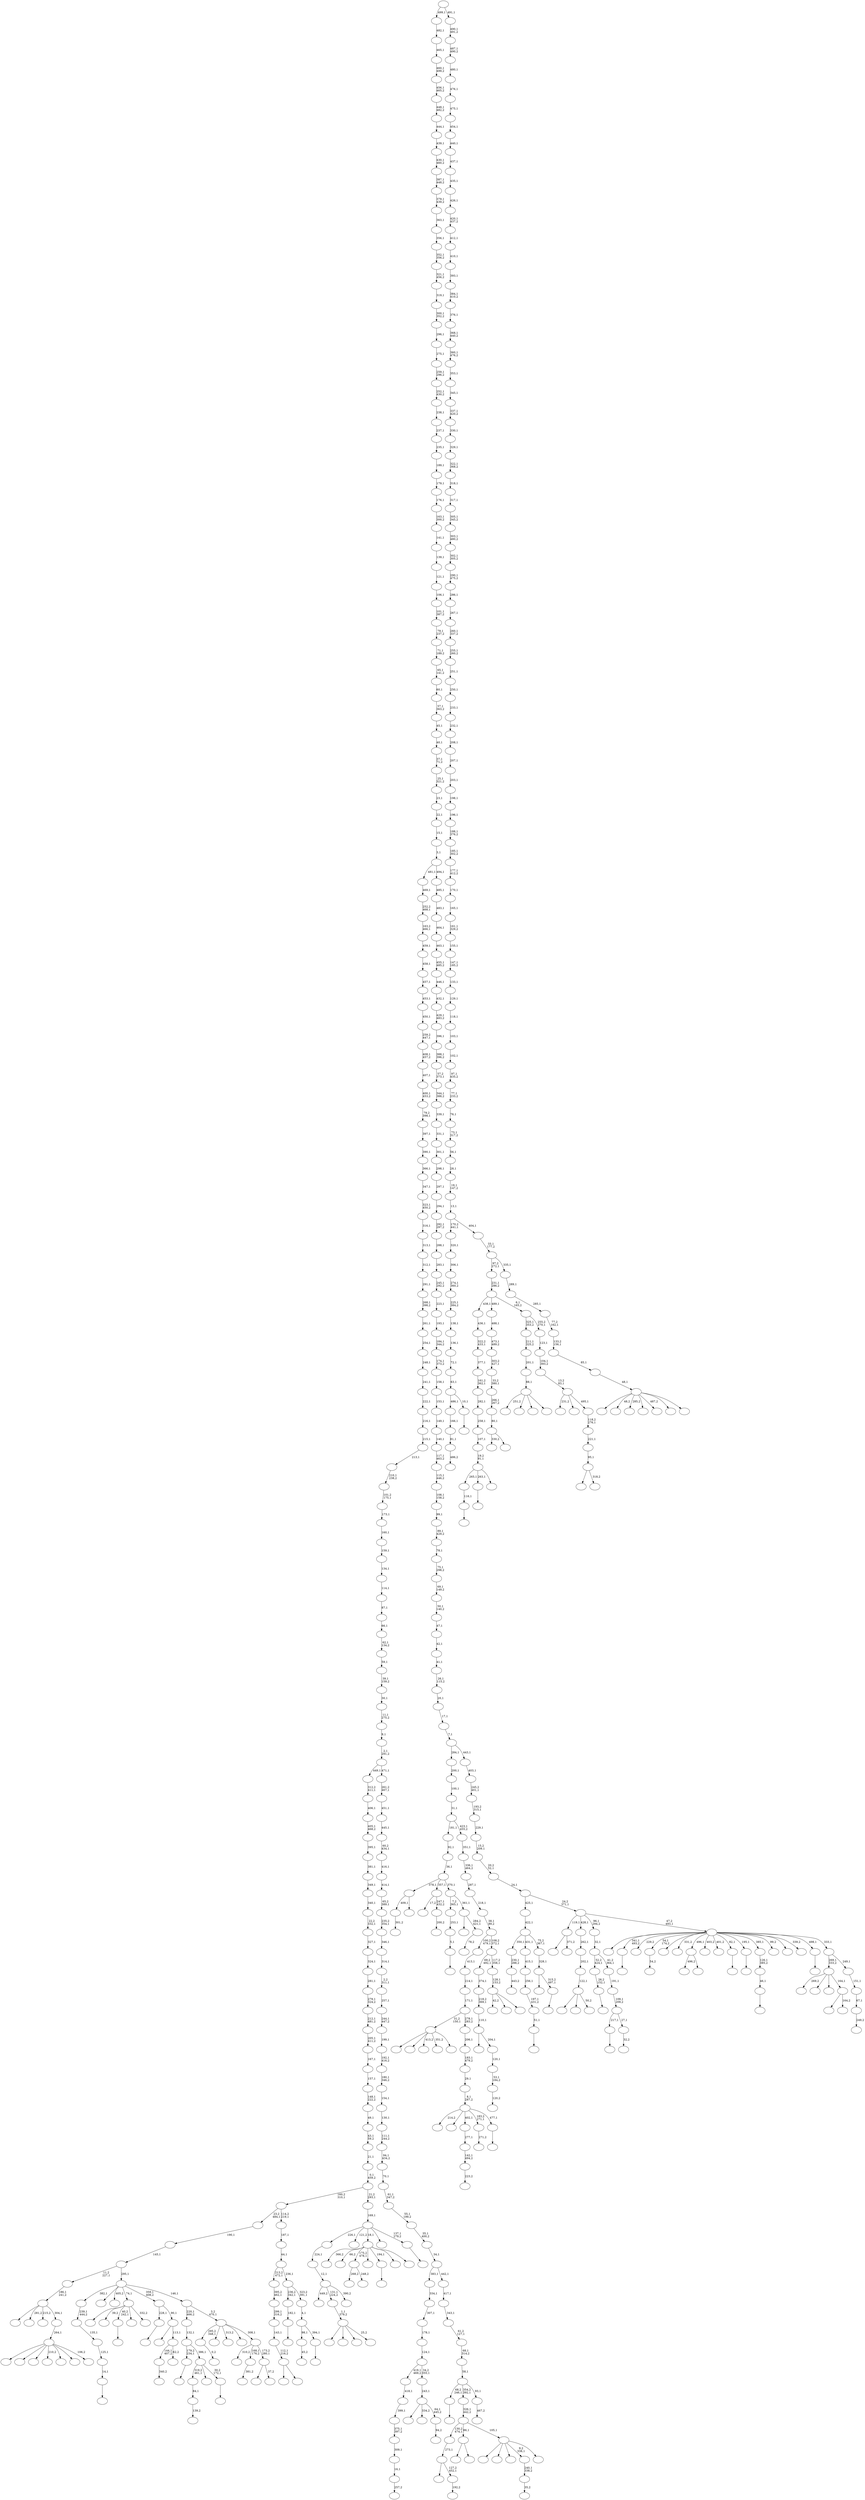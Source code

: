 digraph T {
	650 [label=""]
	649 [label=""]
	648 [label=""]
	647 [label=""]
	646 [label=""]
	645 [label=""]
	644 [label=""]
	643 [label=""]
	642 [label=""]
	641 [label=""]
	640 [label=""]
	639 [label=""]
	638 [label=""]
	637 [label=""]
	636 [label=""]
	635 [label=""]
	634 [label=""]
	633 [label=""]
	632 [label=""]
	631 [label=""]
	630 [label=""]
	629 [label=""]
	628 [label=""]
	627 [label=""]
	626 [label=""]
	625 [label=""]
	624 [label=""]
	623 [label=""]
	622 [label=""]
	621 [label=""]
	620 [label=""]
	619 [label=""]
	618 [label=""]
	617 [label=""]
	616 [label=""]
	615 [label=""]
	614 [label=""]
	613 [label=""]
	612 [label=""]
	611 [label=""]
	610 [label=""]
	609 [label=""]
	608 [label=""]
	607 [label=""]
	606 [label=""]
	605 [label=""]
	604 [label=""]
	603 [label=""]
	602 [label=""]
	601 [label=""]
	600 [label=""]
	599 [label=""]
	598 [label=""]
	597 [label=""]
	596 [label=""]
	595 [label=""]
	594 [label=""]
	593 [label=""]
	592 [label=""]
	591 [label=""]
	590 [label=""]
	589 [label=""]
	588 [label=""]
	587 [label=""]
	586 [label=""]
	585 [label=""]
	584 [label=""]
	583 [label=""]
	582 [label=""]
	581 [label=""]
	580 [label=""]
	579 [label=""]
	578 [label=""]
	577 [label=""]
	576 [label=""]
	575 [label=""]
	574 [label=""]
	573 [label=""]
	572 [label=""]
	571 [label=""]
	570 [label=""]
	569 [label=""]
	568 [label=""]
	567 [label=""]
	566 [label=""]
	565 [label=""]
	564 [label=""]
	563 [label=""]
	562 [label=""]
	561 [label=""]
	560 [label=""]
	559 [label=""]
	558 [label=""]
	557 [label=""]
	556 [label=""]
	555 [label=""]
	554 [label=""]
	553 [label=""]
	552 [label=""]
	551 [label=""]
	550 [label=""]
	549 [label=""]
	548 [label=""]
	547 [label=""]
	546 [label=""]
	545 [label=""]
	544 [label=""]
	543 [label=""]
	542 [label=""]
	541 [label=""]
	540 [label=""]
	539 [label=""]
	538 [label=""]
	537 [label=""]
	536 [label=""]
	535 [label=""]
	534 [label=""]
	533 [label=""]
	532 [label=""]
	531 [label=""]
	530 [label=""]
	529 [label=""]
	528 [label=""]
	527 [label=""]
	526 [label=""]
	525 [label=""]
	524 [label=""]
	523 [label=""]
	522 [label=""]
	521 [label=""]
	520 [label=""]
	519 [label=""]
	518 [label=""]
	517 [label=""]
	516 [label=""]
	515 [label=""]
	514 [label=""]
	513 [label=""]
	512 [label=""]
	511 [label=""]
	510 [label=""]
	509 [label=""]
	508 [label=""]
	507 [label=""]
	506 [label=""]
	505 [label=""]
	504 [label=""]
	503 [label=""]
	502 [label=""]
	501 [label=""]
	500 [label=""]
	499 [label=""]
	498 [label=""]
	497 [label=""]
	496 [label=""]
	495 [label=""]
	494 [label=""]
	493 [label=""]
	492 [label=""]
	491 [label=""]
	490 [label=""]
	489 [label=""]
	488 [label=""]
	487 [label=""]
	486 [label=""]
	485 [label=""]
	484 [label=""]
	483 [label=""]
	482 [label=""]
	481 [label=""]
	480 [label=""]
	479 [label=""]
	478 [label=""]
	477 [label=""]
	476 [label=""]
	475 [label=""]
	474 [label=""]
	473 [label=""]
	472 [label=""]
	471 [label=""]
	470 [label=""]
	469 [label=""]
	468 [label=""]
	467 [label=""]
	466 [label=""]
	465 [label=""]
	464 [label=""]
	463 [label=""]
	462 [label=""]
	461 [label=""]
	460 [label=""]
	459 [label=""]
	458 [label=""]
	457 [label=""]
	456 [label=""]
	455 [label=""]
	454 [label=""]
	453 [label=""]
	452 [label=""]
	451 [label=""]
	450 [label=""]
	449 [label=""]
	448 [label=""]
	447 [label=""]
	446 [label=""]
	445 [label=""]
	444 [label=""]
	443 [label=""]
	442 [label=""]
	441 [label=""]
	440 [label=""]
	439 [label=""]
	438 [label=""]
	437 [label=""]
	436 [label=""]
	435 [label=""]
	434 [label=""]
	433 [label=""]
	432 [label=""]
	431 [label=""]
	430 [label=""]
	429 [label=""]
	428 [label=""]
	427 [label=""]
	426 [label=""]
	425 [label=""]
	424 [label=""]
	423 [label=""]
	422 [label=""]
	421 [label=""]
	420 [label=""]
	419 [label=""]
	418 [label=""]
	417 [label=""]
	416 [label=""]
	415 [label=""]
	414 [label=""]
	413 [label=""]
	412 [label=""]
	411 [label=""]
	410 [label=""]
	409 [label=""]
	408 [label=""]
	407 [label=""]
	406 [label=""]
	405 [label=""]
	404 [label=""]
	403 [label=""]
	402 [label=""]
	401 [label=""]
	400 [label=""]
	399 [label=""]
	398 [label=""]
	397 [label=""]
	396 [label=""]
	395 [label=""]
	394 [label=""]
	393 [label=""]
	392 [label=""]
	391 [label=""]
	390 [label=""]
	389 [label=""]
	388 [label=""]
	387 [label=""]
	386 [label=""]
	385 [label=""]
	384 [label=""]
	383 [label=""]
	382 [label=""]
	381 [label=""]
	380 [label=""]
	379 [label=""]
	378 [label=""]
	377 [label=""]
	376 [label=""]
	375 [label=""]
	374 [label=""]
	373 [label=""]
	372 [label=""]
	371 [label=""]
	370 [label=""]
	369 [label=""]
	368 [label=""]
	367 [label=""]
	366 [label=""]
	365 [label=""]
	364 [label=""]
	363 [label=""]
	362 [label=""]
	361 [label=""]
	360 [label=""]
	359 [label=""]
	358 [label=""]
	357 [label=""]
	356 [label=""]
	355 [label=""]
	354 [label=""]
	353 [label=""]
	352 [label=""]
	351 [label=""]
	350 [label=""]
	349 [label=""]
	348 [label=""]
	347 [label=""]
	346 [label=""]
	345 [label=""]
	344 [label=""]
	343 [label=""]
	342 [label=""]
	341 [label=""]
	340 [label=""]
	339 [label=""]
	338 [label=""]
	337 [label=""]
	336 [label=""]
	335 [label=""]
	334 [label=""]
	333 [label=""]
	332 [label=""]
	331 [label=""]
	330 [label=""]
	329 [label=""]
	328 [label=""]
	327 [label=""]
	326 [label=""]
	325 [label=""]
	324 [label=""]
	323 [label=""]
	322 [label=""]
	321 [label=""]
	320 [label=""]
	319 [label=""]
	318 [label=""]
	317 [label=""]
	316 [label=""]
	315 [label=""]
	314 [label=""]
	313 [label=""]
	312 [label=""]
	311 [label=""]
	310 [label=""]
	309 [label=""]
	308 [label=""]
	307 [label=""]
	306 [label=""]
	305 [label=""]
	304 [label=""]
	303 [label=""]
	302 [label=""]
	301 [label=""]
	300 [label=""]
	299 [label=""]
	298 [label=""]
	297 [label=""]
	296 [label=""]
	295 [label=""]
	294 [label=""]
	293 [label=""]
	292 [label=""]
	291 [label=""]
	290 [label=""]
	289 [label=""]
	288 [label=""]
	287 [label=""]
	286 [label=""]
	285 [label=""]
	284 [label=""]
	283 [label=""]
	282 [label=""]
	281 [label=""]
	280 [label=""]
	279 [label=""]
	278 [label=""]
	277 [label=""]
	276 [label=""]
	275 [label=""]
	274 [label=""]
	273 [label=""]
	272 [label=""]
	271 [label=""]
	270 [label=""]
	269 [label=""]
	268 [label=""]
	267 [label=""]
	266 [label=""]
	265 [label=""]
	264 [label=""]
	263 [label=""]
	262 [label=""]
	261 [label=""]
	260 [label=""]
	259 [label=""]
	258 [label=""]
	257 [label=""]
	256 [label=""]
	255 [label=""]
	254 [label=""]
	253 [label=""]
	252 [label=""]
	251 [label=""]
	250 [label=""]
	249 [label=""]
	248 [label=""]
	247 [label=""]
	246 [label=""]
	245 [label=""]
	244 [label=""]
	243 [label=""]
	242 [label=""]
	241 [label=""]
	240 [label=""]
	239 [label=""]
	238 [label=""]
	237 [label=""]
	236 [label=""]
	235 [label=""]
	234 [label=""]
	233 [label=""]
	232 [label=""]
	231 [label=""]
	230 [label=""]
	229 [label=""]
	228 [label=""]
	227 [label=""]
	226 [label=""]
	225 [label=""]
	224 [label=""]
	223 [label=""]
	222 [label=""]
	221 [label=""]
	220 [label=""]
	219 [label=""]
	218 [label=""]
	217 [label=""]
	216 [label=""]
	215 [label=""]
	214 [label=""]
	213 [label=""]
	212 [label=""]
	211 [label=""]
	210 [label=""]
	209 [label=""]
	208 [label=""]
	207 [label=""]
	206 [label=""]
	205 [label=""]
	204 [label=""]
	203 [label=""]
	202 [label=""]
	201 [label=""]
	200 [label=""]
	199 [label=""]
	198 [label=""]
	197 [label=""]
	196 [label=""]
	195 [label=""]
	194 [label=""]
	193 [label=""]
	192 [label=""]
	191 [label=""]
	190 [label=""]
	189 [label=""]
	188 [label=""]
	187 [label=""]
	186 [label=""]
	185 [label=""]
	184 [label=""]
	183 [label=""]
	182 [label=""]
	181 [label=""]
	180 [label=""]
	179 [label=""]
	178 [label=""]
	177 [label=""]
	176 [label=""]
	175 [label=""]
	174 [label=""]
	173 [label=""]
	172 [label=""]
	171 [label=""]
	170 [label=""]
	169 [label=""]
	168 [label=""]
	167 [label=""]
	166 [label=""]
	165 [label=""]
	164 [label=""]
	163 [label=""]
	162 [label=""]
	161 [label=""]
	160 [label=""]
	159 [label=""]
	158 [label=""]
	157 [label=""]
	156 [label=""]
	155 [label=""]
	154 [label=""]
	153 [label=""]
	152 [label=""]
	151 [label=""]
	150 [label=""]
	149 [label=""]
	148 [label=""]
	147 [label=""]
	146 [label=""]
	145 [label=""]
	144 [label=""]
	143 [label=""]
	142 [label=""]
	141 [label=""]
	140 [label=""]
	139 [label=""]
	138 [label=""]
	137 [label=""]
	136 [label=""]
	135 [label=""]
	134 [label=""]
	133 [label=""]
	132 [label=""]
	131 [label=""]
	130 [label=""]
	129 [label=""]
	128 [label=""]
	127 [label=""]
	126 [label=""]
	125 [label=""]
	124 [label=""]
	123 [label=""]
	122 [label=""]
	121 [label=""]
	120 [label=""]
	119 [label=""]
	118 [label=""]
	117 [label=""]
	116 [label=""]
	115 [label=""]
	114 [label=""]
	113 [label=""]
	112 [label=""]
	111 [label=""]
	110 [label=""]
	109 [label=""]
	108 [label=""]
	107 [label=""]
	106 [label=""]
	105 [label=""]
	104 [label=""]
	103 [label=""]
	102 [label=""]
	101 [label=""]
	100 [label=""]
	99 [label=""]
	98 [label=""]
	97 [label=""]
	96 [label=""]
	95 [label=""]
	94 [label=""]
	93 [label=""]
	92 [label=""]
	91 [label=""]
	90 [label=""]
	89 [label=""]
	88 [label=""]
	87 [label=""]
	86 [label=""]
	85 [label=""]
	84 [label=""]
	83 [label=""]
	82 [label=""]
	81 [label=""]
	80 [label=""]
	79 [label=""]
	78 [label=""]
	77 [label=""]
	76 [label=""]
	75 [label=""]
	74 [label=""]
	73 [label=""]
	72 [label=""]
	71 [label=""]
	70 [label=""]
	69 [label=""]
	68 [label=""]
	67 [label=""]
	66 [label=""]
	65 [label=""]
	64 [label=""]
	63 [label=""]
	62 [label=""]
	61 [label=""]
	60 [label=""]
	59 [label=""]
	58 [label=""]
	57 [label=""]
	56 [label=""]
	55 [label=""]
	54 [label=""]
	53 [label=""]
	52 [label=""]
	51 [label=""]
	50 [label=""]
	49 [label=""]
	48 [label=""]
	47 [label=""]
	46 [label=""]
	45 [label=""]
	44 [label=""]
	43 [label=""]
	42 [label=""]
	41 [label=""]
	40 [label=""]
	39 [label=""]
	38 [label=""]
	37 [label=""]
	36 [label=""]
	35 [label=""]
	34 [label=""]
	33 [label=""]
	32 [label=""]
	31 [label=""]
	30 [label=""]
	29 [label=""]
	28 [label=""]
	27 [label=""]
	26 [label=""]
	25 [label=""]
	24 [label=""]
	23 [label=""]
	22 [label=""]
	21 [label=""]
	20 [label=""]
	19 [label=""]
	18 [label=""]
	17 [label=""]
	16 [label=""]
	15 [label=""]
	14 [label=""]
	13 [label=""]
	12 [label=""]
	11 [label=""]
	10 [label=""]
	9 [label=""]
	8 [label=""]
	7 [label=""]
	6 [label=""]
	5 [label=""]
	4 [label=""]
	3 [label=""]
	2 [label=""]
	1 [label=""]
	0 [label=""]
	648 -> 649 [label=""]
	645 -> 646 [label="301,2"]
	638 -> 639 [label="54,2"]
	633 -> 634 [label=""]
	632 -> 633 [label="116,1"]
	621 -> 622 [label="139,2"]
	620 -> 621 [label="84,1"]
	618 -> 619 [label=""]
	617 -> 618 [label="14,1"]
	616 -> 617 [label="125,1"]
	615 -> 616 [label="135,1"]
	614 -> 615 [label="239,1\n444,2"]
	612 -> 613 [label=""]
	606 -> 607 [label=""]
	605 -> 606 [label="5,1"]
	604 -> 605 [label="253,1"]
	600 -> 645 [label="409,1"]
	600 -> 601 [label=""]
	598 -> 631 [label="496,2"]
	598 -> 599 [label=""]
	593 -> 594 [label="0,2"]
	580 -> 581 [label=""]
	577 -> 578 [label="223,2"]
	576 -> 577 [label="142,1\n494,2"]
	575 -> 576 [label="277,1"]
	571 -> 572 [label="257,2"]
	570 -> 571 [label="16,1"]
	569 -> 570 [label="309,1"]
	568 -> 569 [label="375,1\n397,2"]
	567 -> 568 [label="399,1"]
	566 -> 567 [label="418,1"]
	560 -> 602 [label=""]
	560 -> 596 [label=""]
	560 -> 574 [label=""]
	560 -> 561 [label="25,2"]
	559 -> 560 [label="1,1\n379,2"]
	556 -> 557 [label=""]
	555 -> 556 [label="26,2\n152,1"]
	553 -> 610 [label=""]
	553 -> 554 [label="371,2"]
	549 -> 550 [label=""]
	545 -> 546 [label="443,2"]
	544 -> 545 [label="230,1\n288,2"]
	542 -> 543 [label=""]
	541 -> 542 [label="51,1"]
	540 -> 541 [label="197,1\n431,2"]
	539 -> 540 [label="256,1"]
	538 -> 539 [label="415,1"]
	536 -> 537 [label="192,2"]
	535 -> 597 [label=""]
	535 -> 536 [label="127,2\n452,1"]
	534 -> 535 [label="273,1"]
	531 -> 532 [label="486,2"]
	530 -> 531 [label="81,1"]
	529 -> 530 [label="166,1"]
	527 -> 528 [label="45,2"]
	524 -> 525 [label="381,2"]
	519 -> 632 [label="265,1"]
	519 -> 549 [label="263,1"]
	519 -> 520 [label=""]
	518 -> 519 [label="19,2\n91,1"]
	517 -> 518 [label="107,1"]
	516 -> 517 [label="258,1"]
	515 -> 516 [label="282,1"]
	514 -> 515 [label="161,2\n362,1"]
	513 -> 514 [label="377,1"]
	512 -> 513 [label="322,2\n433,1"]
	511 -> 512 [label="436,1"]
	508 -> 644 [label="268,2"]
	508 -> 509 [label="248,2"]
	506 -> 590 [label="330,2"]
	506 -> 507 [label=""]
	505 -> 506 [label="80,1"]
	504 -> 505 [label="266,1\n267,2"]
	503 -> 504 [label="33,2\n380,1"]
	502 -> 503 [label="303,2\n427,1"]
	501 -> 502 [label="473,1\n489,2"]
	500 -> 501 [label="488,1"]
	495 -> 496 [label=""]
	494 -> 548 [label=""]
	494 -> 495 [label="315,2\n497,1"]
	493 -> 494 [label="328,1"]
	492 -> 544 [label="350,1"]
	492 -> 538 [label="431,1"]
	492 -> 493 [label="75,2\n367,1"]
	491 -> 492 [label="422,1"]
	489 -> 490 [label=""]
	487 -> 637 [label="449,2"]
	487 -> 559 [label="131,1\n224,2"]
	487 -> 488 [label="390,2"]
	486 -> 487 [label="12,1"]
	485 -> 486 [label="224,1"]
	482 -> 483 [label="200,2"]
	481 -> 521 [label="17,2"]
	481 -> 482 [label="247,1\n432,2"]
	478 -> 479 [label=""]
	475 -> 476 [label=""]
	472 -> 473 [label=""]
	471 -> 472 [label="182,1"]
	469 -> 636 [label="251,2"]
	469 -> 523 [label=""]
	469 -> 474 [label=""]
	469 -> 470 [label=""]
	468 -> 469 [label="88,1"]
	467 -> 468 [label="201,1"]
	466 -> 467 [label="211,1\n325,2"]
	463 -> 464 [label=""]
	461 -> 462 [label=""]
	459 -> 460 [label=""]
	458 -> 459 [label="46,1"]
	457 -> 458 [label="126,1\n385,2"]
	454 -> 522 [label=""]
	454 -> 455 [label="318,2"]
	453 -> 454 [label="95,1"]
	452 -> 453 [label="221,1"]
	451 -> 452 [label="118,2\n276,1"]
	450 -> 588 [label="231,2"]
	450 -> 552 [label=""]
	450 -> 451 [label="495,1"]
	449 -> 450 [label="13,2\n83,1"]
	448 -> 449 [label="104,1\n393,2"]
	447 -> 448 [label="123,1"]
	446 -> 466 [label="325,1\n353,2"]
	446 -> 447 [label="255,2\n270,1"]
	445 -> 511 [label="438,1"]
	445 -> 500 [label="489,1"]
	445 -> 446 [label="6,1\n165,2"]
	444 -> 445 [label="231,1\n286,2"]
	442 -> 443 [label=""]
	440 -> 441 [label="94,2"]
	439 -> 609 [label=""]
	439 -> 583 [label="334,2"]
	439 -> 440 [label="64,1\n445,2"]
	438 -> 439 [label="243,1"]
	437 -> 566 [label="419,1\n469,2"]
	437 -> 438 [label="34,2\n355,1"]
	436 -> 437 [label="124,1"]
	435 -> 436 [label="178,1"]
	434 -> 435 [label="307,1"]
	433 -> 434 [label="334,1"]
	429 -> 629 [label=""]
	429 -> 499 [label=""]
	429 -> 430 [label="50,2"]
	428 -> 429 [label="122,1"]
	427 -> 428 [label="202,1"]
	426 -> 427 [label="262,1"]
	424 -> 425 [label="271,2"]
	421 -> 584 [label=""]
	421 -> 422 [label=""]
	418 -> 547 [label=""]
	418 -> 419 [label=""]
	417 -> 418 [label="112,1\n216,2"]
	416 -> 417 [label="143,1"]
	415 -> 416 [label="299,1\n316,2"]
	414 -> 415 [label="395,2\n462,1"]
	412 -> 413 [label="32,2"]
	411 -> 612 [label="217,1"]
	411 -> 412 [label="27,1"]
	410 -> 411 [label="109,1\n209,2"]
	409 -> 410 [label="191,1"]
	408 -> 555 [label="52,2\n424,1"]
	408 -> 409 [label="41,2\n364,1"]
	407 -> 408 [label="32,1"]
	405 -> 406 [label="35,2"]
	404 -> 405 [label="240,1\n338,2"]
	399 -> 400 [label="78,2"]
	398 -> 628 [label=""]
	398 -> 399 [label="284,2\n421,1"]
	397 -> 604 [label="7,2\n365,1"]
	397 -> 398 [label="361,1"]
	396 -> 600 [label="378,1"]
	396 -> 481 [label="357,1"]
	396 -> 397 [label="370,1"]
	395 -> 396 [label="36,1"]
	394 -> 395 [label="92,1"]
	386 -> 387 [label=""]
	385 -> 620 [label="319,2\n461,1"]
	385 -> 431 [label=""]
	385 -> 386 [label="30,2\n172,1"]
	384 -> 478 [label="179,2\n234,1"]
	384 -> 385 [label="386,1"]
	383 -> 384 [label="132,1"]
	381 -> 647 [label=""]
	381 -> 642 [label=""]
	381 -> 551 [label="413,2"]
	381 -> 497 [label="351,2"]
	381 -> 382 [label=""]
	378 -> 379 [label="340,2"]
	376 -> 377 [label="120,2"]
	375 -> 376 [label="53,1\n184,2"]
	374 -> 375 [label="120,1"]
	373 -> 562 [label=""]
	373 -> 374 [label="204,1"]
	372 -> 373 [label="110,1"]
	371 -> 372 [label="218,2\n369,1"]
	370 -> 371 [label="374,1"]
	368 -> 626 [label=""]
	368 -> 624 [label=""]
	368 -> 563 [label=""]
	368 -> 558 [label="210,2"]
	368 -> 477 [label=""]
	368 -> 389 [label=""]
	368 -> 369 [label="106,2"]
	367 -> 368 [label="264,1"]
	366 -> 641 [label=""]
	366 -> 623 [label="281,2"]
	366 -> 432 [label="215,2"]
	366 -> 367 [label="304,1"]
	365 -> 366 [label="186,1\n241,2"]
	362 -> 363 [label=""]
	360 -> 627 [label=""]
	360 -> 582 [label="39,2"]
	360 -> 580 [label="40,2\n242,1"]
	360 -> 465 [label=""]
	360 -> 361 [label="332,2"]
	358 -> 378 [label="144,1\n407,2"]
	358 -> 359 [label="62,2"]
	357 -> 573 [label=""]
	357 -> 358 [label="113,1"]
	356 -> 442 [label="228,1"]
	356 -> 357 [label="90,1"]
	354 -> 608 [label="366,2"]
	354 -> 586 [label="66,2"]
	354 -> 508 [label="175,2\n478,1"]
	354 -> 484 [label=""]
	354 -> 463 [label="194,1"]
	354 -> 391 [label=""]
	354 -> 355 [label=""]
	352 -> 353 [label=""]
	351 -> 611 [label="214,2"]
	351 -> 595 [label=""]
	351 -> 575 [label="402,1"]
	351 -> 424 [label="183,2\n271,1"]
	351 -> 352 [label="477,1"]
	350 -> 351 [label="8,1\n287,2"]
	349 -> 350 [label="29,1"]
	348 -> 349 [label="183,1\n479,2"]
	347 -> 348 [label="206,1"]
	346 -> 381 [label="31,2\n150,1"]
	346 -> 347 [label="278,1\n283,2"]
	345 -> 346 [label="171,1"]
	344 -> 345 [label="214,1"]
	343 -> 344 [label="413,1"]
	341 -> 589 [label=""]
	341 -> 342 [label="37,2"]
	340 -> 533 [label="310,2"]
	340 -> 524 [label="168,1\n176,2"]
	340 -> 341 [label="173,2\n280,1"]
	339 -> 593 [label="295,2\n348,1"]
	339 -> 591 [label=""]
	339 -> 510 [label="313,2"]
	339 -> 401 [label=""]
	339 -> 340 [label="308,1"]
	338 -> 383 [label="220,1\n466,2"]
	338 -> 339 [label="3,2\n470,1"]
	337 -> 614 [label="382,1"]
	337 -> 564 [label=""]
	337 -> 498 [label="405,2"]
	337 -> 360 [label="74,1"]
	337 -> 356 [label="359,1\n408,2"]
	337 -> 338 [label="146,1"]
	336 -> 365 [label="11,2\n227,1"]
	336 -> 337 [label="295,1"]
	335 -> 336 [label="145,1"]
	334 -> 335 [label="190,1"]
	332 -> 585 [label="42,2"]
	332 -> 390 [label=""]
	332 -> 333 [label=""]
	331 -> 332 [label="128,1\n153,2"]
	330 -> 370 [label="69,2\n492,1"]
	330 -> 331 [label="117,2\n358,1"]
	329 -> 343 [label="100,2\n479,1"]
	329 -> 330 [label="108,2\n372,1"]
	328 -> 329 [label="38,1\n89,2"]
	327 -> 328 [label="218,1"]
	326 -> 327 [label="287,1"]
	325 -> 326 [label="336,1\n464,2"]
	324 -> 325 [label="351,1"]
	323 -> 394 [label="181,1"]
	323 -> 324 [label="423,1\n455,2"]
	322 -> 323 [label="31,1"]
	321 -> 322 [label="100,1"]
	320 -> 321 [label="200,1"]
	317 -> 640 [label=""]
	317 -> 579 [label=""]
	317 -> 420 [label=""]
	317 -> 404 [label="9,2\n338,1"]
	317 -> 318 [label=""]
	316 -> 534 [label="130,2\n474,1"]
	316 -> 421 [label="86,1"]
	316 -> 317 [label="105,1"]
	315 -> 316 [label="326,1\n442,2"]
	313 -> 314 [label=""]
	312 -> 527 [label="98,1"]
	312 -> 313 [label="394,1"]
	311 -> 312 [label="4,1"]
	310 -> 471 [label="236,2\n342,1"]
	310 -> 311 [label="323,2\n391,1"]
	309 -> 414 [label="213,2\n472,1"]
	309 -> 310 [label="236,1"]
	308 -> 309 [label="44,1"]
	307 -> 308 [label="187,1"]
	306 -> 334 [label="23,2\n484,1"]
	306 -> 307 [label="114,2\n219,1"]
	304 -> 305 [label=""]
	303 -> 485 [label="226,1"]
	303 -> 380 [label="121,2"]
	303 -> 354 [label="18,1"]
	303 -> 319 [label=""]
	303 -> 304 [label="137,1\n279,2"]
	302 -> 303 [label="169,1"]
	301 -> 306 [label="160,2\n310,1"]
	301 -> 302 [label="21,2\n293,1"]
	300 -> 301 [label="0,1\n459,2"]
	299 -> 300 [label="21,1"]
	298 -> 299 [label="43,1\n59,2"]
	297 -> 298 [label="49,1"]
	296 -> 297 [label="148,1\n222,2"]
	295 -> 296 [label="157,1"]
	294 -> 295 [label="167,1"]
	293 -> 294 [label="205,1\n411,2"]
	292 -> 293 [label="212,1\n481,2"]
	291 -> 292 [label="279,1\n324,2"]
	290 -> 291 [label="281,1"]
	289 -> 290 [label="324,1"]
	288 -> 289 [label="327,1"]
	287 -> 288 [label="22,2\n332,1"]
	286 -> 287 [label="340,1"]
	285 -> 286 [label="349,1"]
	284 -> 285 [label="381,1"]
	283 -> 284 [label="395,1"]
	282 -> 283 [label="405,1\n468,2"]
	281 -> 282 [label="406,1"]
	280 -> 281 [label="312,2\n411,1"]
	278 -> 279 [label="467,2"]
	277 -> 489 [label="68,2\n246,1"]
	277 -> 315 [label="354,2\n392,1"]
	277 -> 278 [label="93,1"]
	276 -> 277 [label="58,1"]
	275 -> 276 [label="68,1\n314,2"]
	274 -> 275 [label="61,2\n127,1"]
	273 -> 274 [label="343,1"]
	272 -> 273 [label="417,1"]
	271 -> 433 [label="383,1"]
	271 -> 272 [label="442,1"]
	270 -> 271 [label="34,1"]
	269 -> 270 [label="35,1\n400,2"]
	268 -> 269 [label="55,1\n199,2"]
	267 -> 268 [label="61,1\n347,2"]
	266 -> 267 [label="70,1"]
	265 -> 266 [label="94,1\n434,2"]
	264 -> 265 [label="111,1\n244,2"]
	263 -> 264 [label="130,1"]
	262 -> 263 [label="154,1"]
	261 -> 262 [label="180,1\n346,2"]
	260 -> 261 [label="192,1\n416,2"]
	259 -> 260 [label="199,1"]
	258 -> 259 [label="244,1\n447,2"]
	257 -> 258 [label="257,1"]
	256 -> 257 [label="2,2\n311,1"]
	255 -> 256 [label="314,1"]
	254 -> 255 [label="346,1"]
	253 -> 254 [label="235,2\n354,1"]
	252 -> 253 [label="65,2\n389,1"]
	251 -> 252 [label="414,1"]
	250 -> 251 [label="416,1"]
	249 -> 250 [label="60,2\n434,1"]
	248 -> 249 [label="445,1"]
	247 -> 248 [label="451,1"]
	246 -> 247 [label="261,2\n467,1"]
	245 -> 280 [label="449,1"]
	245 -> 246 [label="471,1"]
	244 -> 245 [label="2,1\n291,2"]
	243 -> 244 [label="9,1"]
	242 -> 243 [label="11,1\n275,2"]
	241 -> 242 [label="30,1"]
	240 -> 241 [label="39,1\n159,2"]
	239 -> 240 [label="59,1"]
	238 -> 239 [label="62,1\n134,2"]
	237 -> 238 [label="66,1"]
	236 -> 237 [label="87,1"]
	235 -> 236 [label="114,1"]
	234 -> 235 [label="134,1"]
	233 -> 234 [label="159,1"]
	232 -> 233 [label="160,1"]
	231 -> 232 [label="173,1"]
	230 -> 231 [label="101,2\n175,1"]
	229 -> 230 [label="210,1\n238,2"]
	228 -> 229 [label="213,1"]
	227 -> 228 [label="215,1"]
	226 -> 227 [label="216,1"]
	225 -> 226 [label="222,1"]
	224 -> 225 [label="241,1"]
	223 -> 224 [label="248,1"]
	222 -> 223 [label="254,1"]
	221 -> 222 [label="261,1"]
	220 -> 221 [label="268,1\n398,2"]
	219 -> 220 [label="291,1"]
	218 -> 219 [label="312,1"]
	217 -> 218 [label="313,1"]
	216 -> 217 [label="316,1"]
	215 -> 216 [label="323,1\n450,2"]
	214 -> 215 [label="347,1"]
	213 -> 214 [label="366,1"]
	212 -> 213 [label="390,1"]
	211 -> 212 [label="397,1"]
	210 -> 211 [label="79,2\n398,1"]
	209 -> 210 [label="400,1\n453,2"]
	208 -> 209 [label="407,1"]
	207 -> 208 [label="408,1\n457,2"]
	206 -> 207 [label="259,2\n447,1"]
	205 -> 206 [label="450,1"]
	204 -> 205 [label="453,1"]
	203 -> 204 [label="457,1"]
	202 -> 203 [label="458,1"]
	201 -> 202 [label="459,1"]
	200 -> 201 [label="163,2\n466,1"]
	199 -> 200 [label="252,2\n468,1"]
	198 -> 199 [label="469,1"]
	196 -> 630 [label=""]
	196 -> 197 [label="164,2"]
	195 -> 526 [label="269,2"]
	195 -> 403 [label=""]
	195 -> 364 [label=""]
	195 -> 196 [label="164,1"]
	193 -> 194 [label=""]
	192 -> 529 [label="486,1"]
	192 -> 193 [label="10,1"]
	191 -> 192 [label="63,1"]
	190 -> 191 [label="72,1"]
	189 -> 190 [label="136,1"]
	188 -> 189 [label="138,1"]
	187 -> 188 [label="225,1\n384,2"]
	186 -> 187 [label="274,1\n360,2"]
	185 -> 186 [label="306,1"]
	184 -> 185 [label="320,1"]
	182 -> 183 [label="249,2"]
	181 -> 182 [label="67,1"]
	180 -> 181 [label="151,1"]
	179 -> 195 [label="269,1\n333,2"]
	179 -> 180 [label="249,1"]
	178 -> 650 [label=""]
	178 -> 648 [label="341,1\n493,2"]
	178 -> 643 [label="229,2"]
	178 -> 638 [label="54,1\n174,2"]
	178 -> 625 [label=""]
	178 -> 603 [label="331,2"]
	178 -> 598 [label="496,1"]
	178 -> 587 [label="403,2"]
	178 -> 565 [label="401,2"]
	178 -> 475 [label="82,1"]
	178 -> 461 [label="195,1"]
	178 -> 457 [label="385,1"]
	178 -> 423 [label="99,2"]
	178 -> 393 [label=""]
	178 -> 392 [label="339,2"]
	178 -> 362 [label="498,1"]
	178 -> 179 [label="333,1"]
	177 -> 553 [label="119,1"]
	177 -> 426 [label="428,1"]
	177 -> 407 [label="96,1\n294,2"]
	177 -> 178 [label="47,2\n493,1"]
	176 -> 491 [label="425,1"]
	176 -> 177 [label="24,2\n371,1"]
	175 -> 176 [label="24,1"]
	174 -> 175 [label="20,2\n52,1"]
	173 -> 174 [label="15,2\n209,1"]
	172 -> 173 [label="229,1"]
	171 -> 172 [label="193,2\n315,1"]
	170 -> 171 [label="245,2\n401,1"]
	169 -> 170 [label="403,1"]
	168 -> 320 [label="284,1"]
	168 -> 169 [label="443,1"]
	167 -> 168 [label="7,1"]
	166 -> 167 [label="17,1"]
	165 -> 166 [label="20,1"]
	164 -> 165 [label="26,1\n115,2"]
	163 -> 164 [label="41,1"]
	162 -> 163 [label="42,1"]
	161 -> 162 [label="47,1"]
	160 -> 161 [label="50,1\n140,2"]
	159 -> 160 [label="69,1\n149,2"]
	158 -> 159 [label="75,1\n298,2"]
	157 -> 158 [label="78,1"]
	156 -> 157 [label="89,1\n429,2"]
	155 -> 156 [label="99,1"]
	154 -> 155 [label="108,1\n158,2"]
	153 -> 154 [label="115,1\n446,2"]
	152 -> 153 [label="117,1\n463,2"]
	151 -> 152 [label="140,1"]
	150 -> 151 [label="149,1"]
	149 -> 150 [label="153,1"]
	148 -> 149 [label="158,1"]
	147 -> 148 [label="174,1\n373,2"]
	146 -> 147 [label="184,1\n344,2"]
	145 -> 146 [label="193,1"]
	144 -> 145 [label="223,1"]
	143 -> 144 [label="245,1\n292,2"]
	142 -> 143 [label="283,1"]
	141 -> 142 [label="288,1"]
	140 -> 141 [label="292,1\n297,2"]
	139 -> 140 [label="294,1"]
	138 -> 139 [label="297,1"]
	137 -> 138 [label="298,1"]
	136 -> 137 [label="301,1"]
	135 -> 136 [label="331,1"]
	134 -> 135 [label="339,1"]
	133 -> 134 [label="344,1\n388,2"]
	132 -> 133 [label="57,2\n373,1"]
	131 -> 132 [label="388,1\n396,2"]
	130 -> 131 [label="396,1"]
	129 -> 130 [label="429,1\n483,2"]
	128 -> 129 [label="432,1"]
	127 -> 128 [label="446,1"]
	126 -> 127 [label="455,1\n485,2"]
	125 -> 126 [label="463,1"]
	124 -> 125 [label="464,1"]
	123 -> 124 [label="483,1"]
	122 -> 123 [label="485,1"]
	121 -> 198 [label="481,1"]
	121 -> 122 [label="494,1"]
	120 -> 121 [label="3,1"]
	119 -> 120 [label="15,1"]
	118 -> 119 [label="22,1"]
	117 -> 118 [label="23,1"]
	116 -> 117 [label="25,1\n321,2"]
	115 -> 116 [label="37,1\n71,2"]
	114 -> 115 [label="40,1"]
	113 -> 114 [label="45,1"]
	112 -> 113 [label="57,1\n363,2"]
	111 -> 112 [label="60,1"]
	110 -> 111 [label="65,1\n141,2"]
	109 -> 110 [label="71,1\n189,2"]
	108 -> 109 [label="79,1\n237,2"]
	107 -> 108 [label="101,1\n387,2"]
	106 -> 107 [label="106,1"]
	105 -> 106 [label="121,1"]
	104 -> 105 [label="139,1"]
	103 -> 104 [label="141,1"]
	102 -> 103 [label="163,1\n300,2"]
	101 -> 102 [label="176,1"]
	100 -> 101 [label="179,1"]
	99 -> 100 [label="189,1"]
	98 -> 99 [label="235,1"]
	97 -> 98 [label="237,1"]
	96 -> 97 [label="238,1"]
	95 -> 96 [label="252,1\n430,2"]
	94 -> 95 [label="259,1\n296,2"]
	93 -> 94 [label="275,1"]
	92 -> 93 [label="296,1"]
	91 -> 92 [label="300,1\n352,2"]
	90 -> 91 [label="319,1"]
	89 -> 90 [label="321,1\n456,2"]
	88 -> 89 [label="352,1\n356,2"]
	87 -> 88 [label="356,1"]
	86 -> 87 [label="363,1"]
	85 -> 86 [label="379,1\n439,2"]
	84 -> 85 [label="387,1\n448,2"]
	83 -> 84 [label="430,1\n460,2"]
	82 -> 83 [label="439,1"]
	81 -> 82 [label="444,1"]
	80 -> 81 [label="448,1\n482,2"]
	79 -> 80 [label="456,1\n465,2"]
	78 -> 79 [label="460,1\n499,2"]
	77 -> 78 [label="465,1"]
	76 -> 77 [label="482,1"]
	74 -> 635 [label=""]
	74 -> 592 [label="48,2"]
	74 -> 480 [label="285,2"]
	74 -> 456 [label=""]
	74 -> 402 [label="487,2"]
	74 -> 388 [label=""]
	74 -> 75 [label=""]
	73 -> 74 [label="48,1"]
	72 -> 73 [label="85,1"]
	71 -> 72 [label="133,2\n156,1"]
	70 -> 71 [label="77,2\n162,1"]
	69 -> 70 [label="285,1"]
	68 -> 69 [label="289,1"]
	67 -> 444 [label="97,2\n272,1"]
	67 -> 68 [label="335,1"]
	66 -> 67 [label="33,1\n177,2"]
	65 -> 184 [label="170,2\n441,1"]
	65 -> 66 [label="404,1"]
	64 -> 65 [label="13,1"]
	63 -> 64 [label="19,1\n147,2"]
	62 -> 63 [label="28,1"]
	61 -> 62 [label="56,1"]
	60 -> 61 [label="73,1\n317,2"]
	59 -> 60 [label="76,1"]
	58 -> 59 [label="77,1\n233,2"]
	57 -> 58 [label="97,1\n435,2"]
	56 -> 57 [label="102,1"]
	55 -> 56 [label="103,1"]
	54 -> 55 [label="118,1"]
	53 -> 54 [label="129,1"]
	52 -> 53 [label="133,1"]
	51 -> 52 [label="147,1\n185,2"]
	50 -> 51 [label="155,1"]
	49 -> 50 [label="161,1\n329,2"]
	48 -> 49 [label="165,1"]
	47 -> 48 [label="170,1"]
	46 -> 47 [label="177,1\n412,2"]
	45 -> 46 [label="185,1\n302,2"]
	44 -> 45 [label="188,1\n376,2"]
	43 -> 44 [label="196,1"]
	42 -> 43 [label="198,1"]
	41 -> 42 [label="203,1"]
	40 -> 41 [label="207,1"]
	39 -> 40 [label="208,1"]
	38 -> 39 [label="232,1"]
	37 -> 38 [label="233,1"]
	36 -> 37 [label="250,1"]
	35 -> 36 [label="251,1"]
	34 -> 35 [label="255,1\n260,2"]
	33 -> 34 [label="260,1\n337,2"]
	32 -> 33 [label="267,1"]
	31 -> 32 [label="286,1"]
	30 -> 31 [label="290,1\n475,2"]
	29 -> 30 [label="302,1\n305,2"]
	28 -> 29 [label="303,1\n480,2"]
	27 -> 28 [label="305,1\n345,2"]
	26 -> 27 [label="317,1"]
	25 -> 26 [label="318,1"]
	24 -> 25 [label="322,1\n368,2"]
	23 -> 24 [label="329,1"]
	22 -> 23 [label="330,1"]
	21 -> 22 [label="337,1\n420,2"]
	20 -> 21 [label="345,1"]
	19 -> 20 [label="353,1"]
	18 -> 19 [label="360,1\n476,2"]
	17 -> 18 [label="368,1\n440,2"]
	16 -> 17 [label="376,1"]
	15 -> 16 [label="384,1\n410,2"]
	14 -> 15 [label="393,1"]
	13 -> 14 [label="410,1"]
	12 -> 13 [label="412,1"]
	11 -> 12 [label="420,1\n437,2"]
	10 -> 11 [label="426,1"]
	9 -> 10 [label="435,1"]
	8 -> 9 [label="437,1"]
	7 -> 8 [label="440,1"]
	6 -> 7 [label="454,1"]
	5 -> 6 [label="475,1"]
	4 -> 5 [label="476,1"]
	3 -> 4 [label="480,1"]
	2 -> 3 [label="487,1\n490,2"]
	1 -> 2 [label="490,1\n491,2"]
	0 -> 76 [label="499,1"]
	0 -> 1 [label="491,1"]
}
